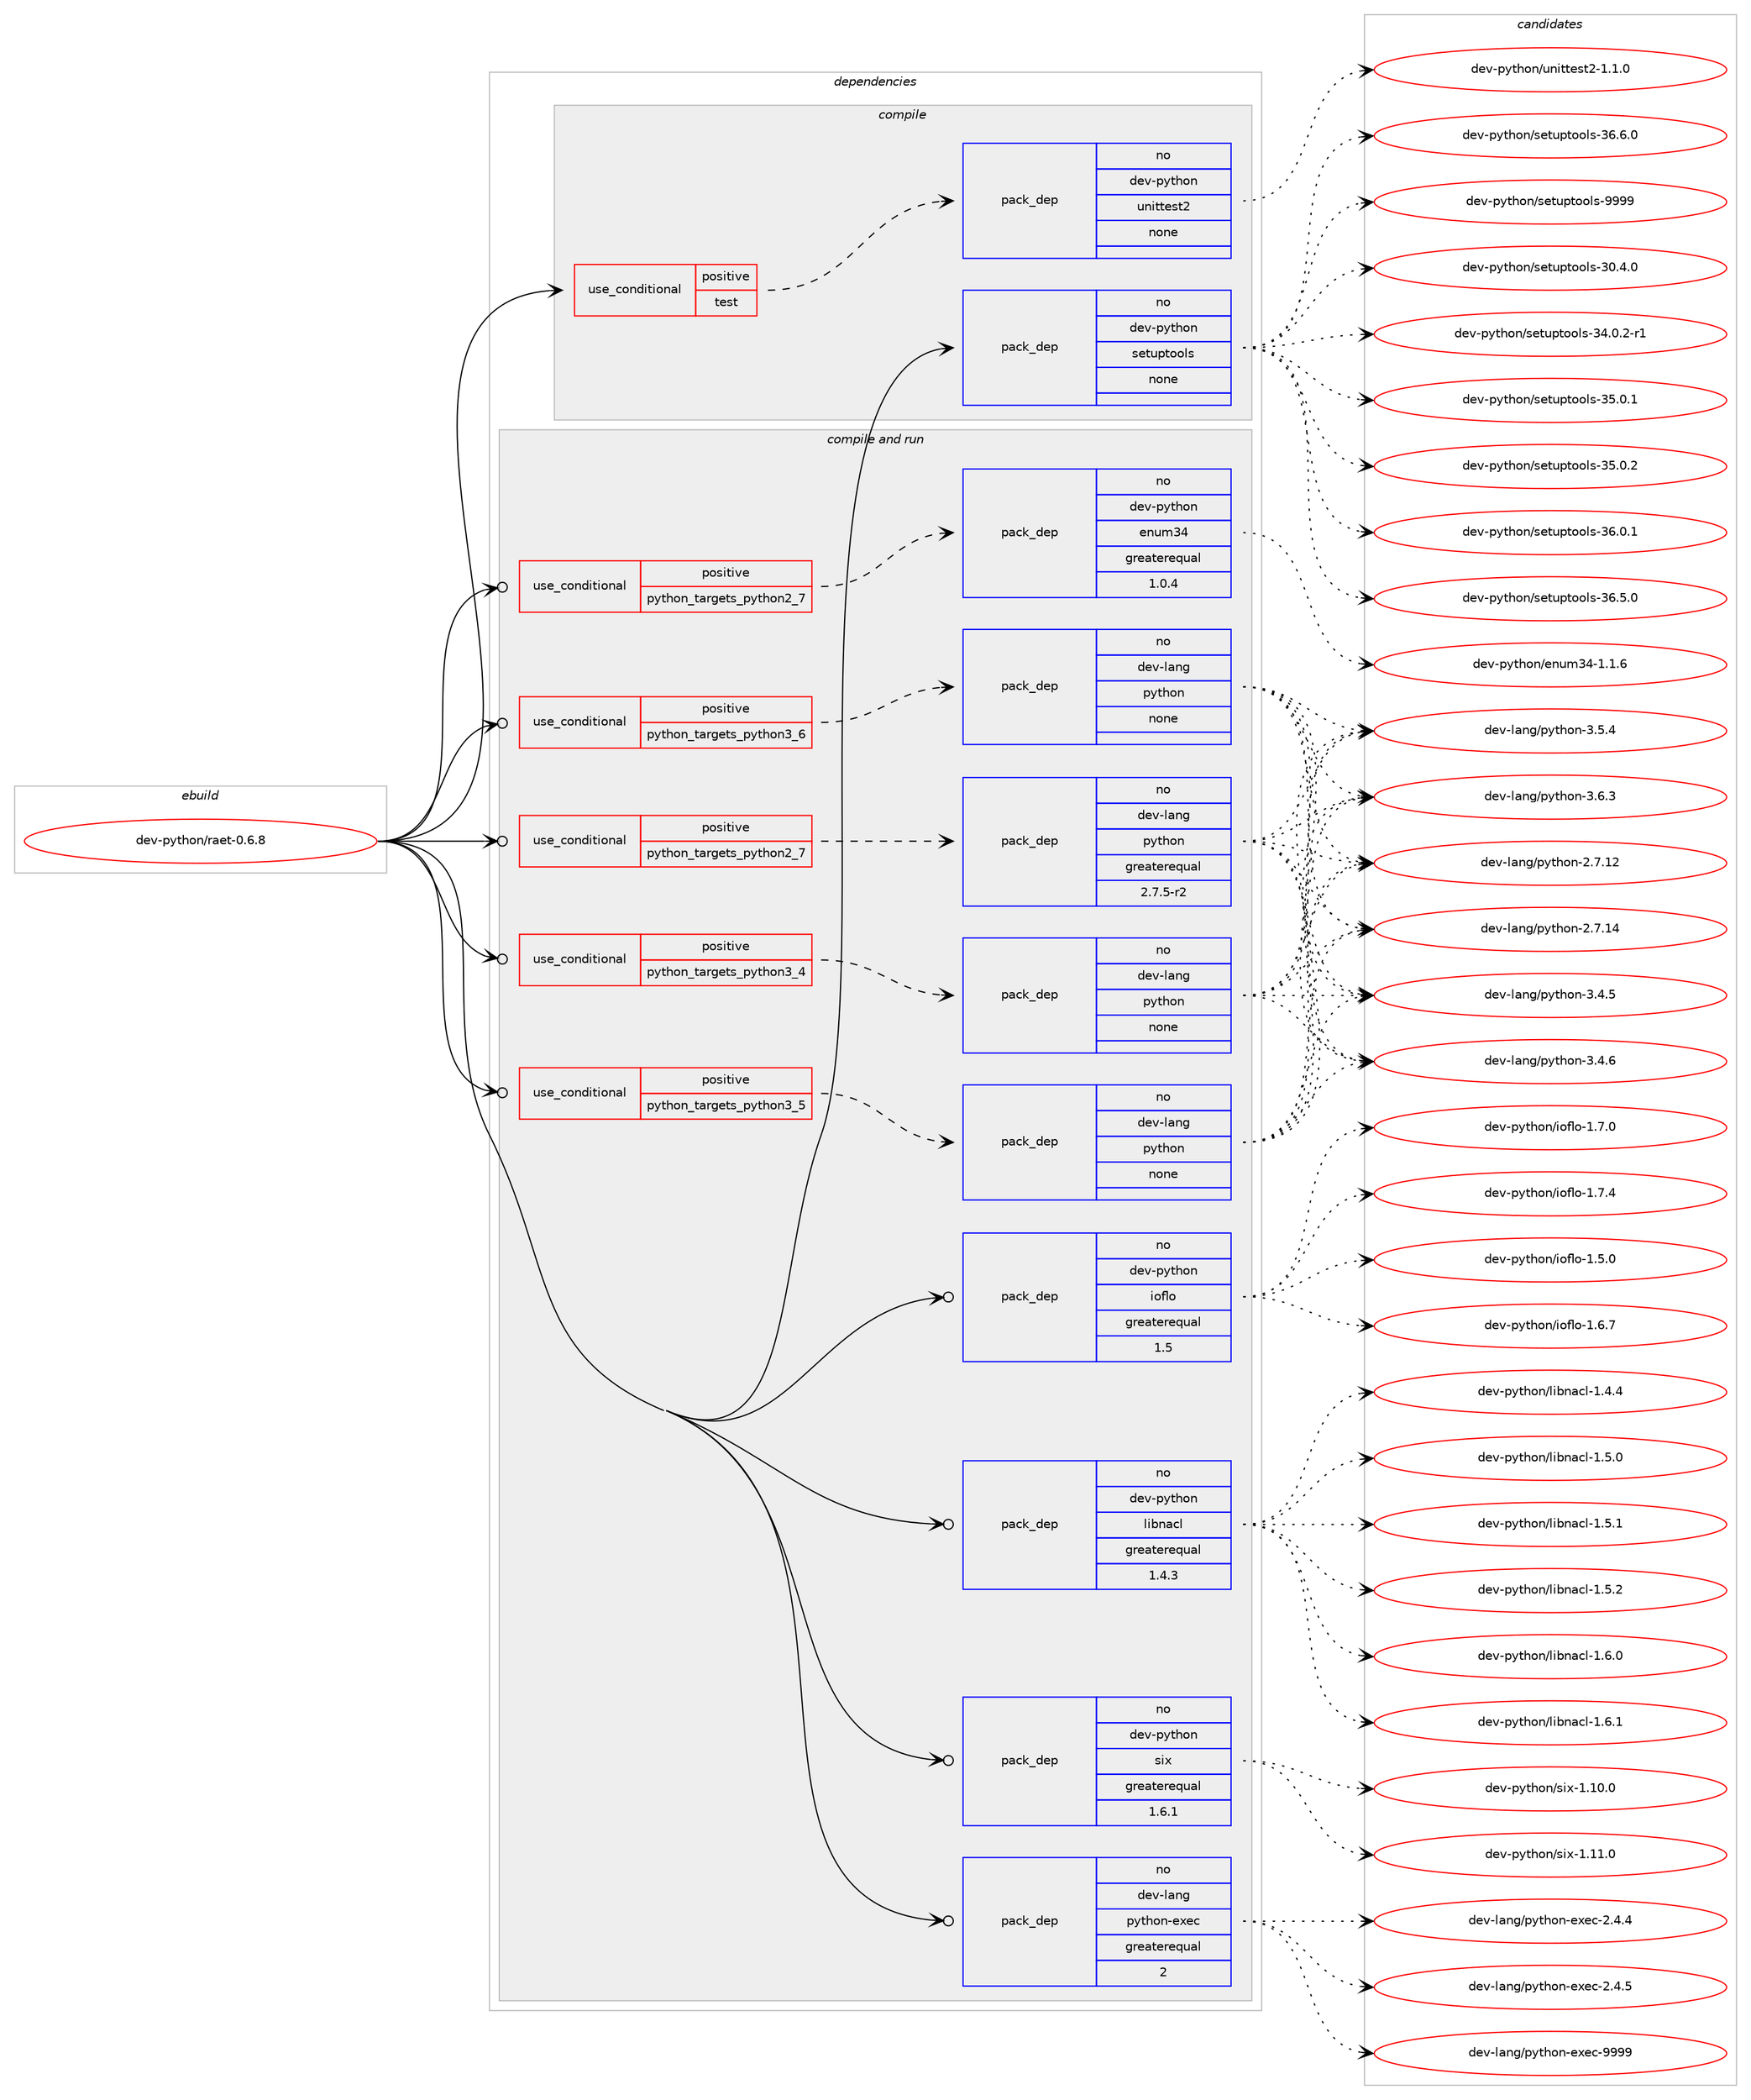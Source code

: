 digraph prolog {

# *************
# Graph options
# *************

newrank=true;
concentrate=true;
compound=true;
graph [rankdir=LR,fontname=Helvetica,fontsize=10,ranksep=1.5];#, ranksep=2.5, nodesep=0.2];
edge  [arrowhead=vee];
node  [fontname=Helvetica,fontsize=10];

# **********
# The ebuild
# **********

subgraph cluster_leftcol {
color=gray;
rank=same;
label=<<i>ebuild</i>>;
id [label="dev-python/raet-0.6.8", color=red, width=4, href="../dev-python/raet-0.6.8.svg"];
}

# ****************
# The dependencies
# ****************

subgraph cluster_midcol {
color=gray;
label=<<i>dependencies</i>>;
subgraph cluster_compile {
fillcolor="#eeeeee";
style=filled;
label=<<i>compile</i>>;
subgraph cond40748 {
dependency184623 [label=<<TABLE BORDER="0" CELLBORDER="1" CELLSPACING="0" CELLPADDING="4"><TR><TD ROWSPAN="3" CELLPADDING="10">use_conditional</TD></TR><TR><TD>positive</TD></TR><TR><TD>test</TD></TR></TABLE>>, shape=none, color=red];
subgraph pack139924 {
dependency184624 [label=<<TABLE BORDER="0" CELLBORDER="1" CELLSPACING="0" CELLPADDING="4" WIDTH="220"><TR><TD ROWSPAN="6" CELLPADDING="30">pack_dep</TD></TR><TR><TD WIDTH="110">no</TD></TR><TR><TD>dev-python</TD></TR><TR><TD>unittest2</TD></TR><TR><TD>none</TD></TR><TR><TD></TD></TR></TABLE>>, shape=none, color=blue];
}
dependency184623:e -> dependency184624:w [weight=20,style="dashed",arrowhead="vee"];
}
id:e -> dependency184623:w [weight=20,style="solid",arrowhead="vee"];
subgraph pack139925 {
dependency184625 [label=<<TABLE BORDER="0" CELLBORDER="1" CELLSPACING="0" CELLPADDING="4" WIDTH="220"><TR><TD ROWSPAN="6" CELLPADDING="30">pack_dep</TD></TR><TR><TD WIDTH="110">no</TD></TR><TR><TD>dev-python</TD></TR><TR><TD>setuptools</TD></TR><TR><TD>none</TD></TR><TR><TD></TD></TR></TABLE>>, shape=none, color=blue];
}
id:e -> dependency184625:w [weight=20,style="solid",arrowhead="vee"];
}
subgraph cluster_compileandrun {
fillcolor="#eeeeee";
style=filled;
label=<<i>compile and run</i>>;
subgraph cond40749 {
dependency184626 [label=<<TABLE BORDER="0" CELLBORDER="1" CELLSPACING="0" CELLPADDING="4"><TR><TD ROWSPAN="3" CELLPADDING="10">use_conditional</TD></TR><TR><TD>positive</TD></TR><TR><TD>python_targets_python2_7</TD></TR></TABLE>>, shape=none, color=red];
subgraph pack139926 {
dependency184627 [label=<<TABLE BORDER="0" CELLBORDER="1" CELLSPACING="0" CELLPADDING="4" WIDTH="220"><TR><TD ROWSPAN="6" CELLPADDING="30">pack_dep</TD></TR><TR><TD WIDTH="110">no</TD></TR><TR><TD>dev-lang</TD></TR><TR><TD>python</TD></TR><TR><TD>greaterequal</TD></TR><TR><TD>2.7.5-r2</TD></TR></TABLE>>, shape=none, color=blue];
}
dependency184626:e -> dependency184627:w [weight=20,style="dashed",arrowhead="vee"];
}
id:e -> dependency184626:w [weight=20,style="solid",arrowhead="odotvee"];
subgraph cond40750 {
dependency184628 [label=<<TABLE BORDER="0" CELLBORDER="1" CELLSPACING="0" CELLPADDING="4"><TR><TD ROWSPAN="3" CELLPADDING="10">use_conditional</TD></TR><TR><TD>positive</TD></TR><TR><TD>python_targets_python2_7</TD></TR></TABLE>>, shape=none, color=red];
subgraph pack139927 {
dependency184629 [label=<<TABLE BORDER="0" CELLBORDER="1" CELLSPACING="0" CELLPADDING="4" WIDTH="220"><TR><TD ROWSPAN="6" CELLPADDING="30">pack_dep</TD></TR><TR><TD WIDTH="110">no</TD></TR><TR><TD>dev-python</TD></TR><TR><TD>enum34</TD></TR><TR><TD>greaterequal</TD></TR><TR><TD>1.0.4</TD></TR></TABLE>>, shape=none, color=blue];
}
dependency184628:e -> dependency184629:w [weight=20,style="dashed",arrowhead="vee"];
}
id:e -> dependency184628:w [weight=20,style="solid",arrowhead="odotvee"];
subgraph cond40751 {
dependency184630 [label=<<TABLE BORDER="0" CELLBORDER="1" CELLSPACING="0" CELLPADDING="4"><TR><TD ROWSPAN="3" CELLPADDING="10">use_conditional</TD></TR><TR><TD>positive</TD></TR><TR><TD>python_targets_python3_4</TD></TR></TABLE>>, shape=none, color=red];
subgraph pack139928 {
dependency184631 [label=<<TABLE BORDER="0" CELLBORDER="1" CELLSPACING="0" CELLPADDING="4" WIDTH="220"><TR><TD ROWSPAN="6" CELLPADDING="30">pack_dep</TD></TR><TR><TD WIDTH="110">no</TD></TR><TR><TD>dev-lang</TD></TR><TR><TD>python</TD></TR><TR><TD>none</TD></TR><TR><TD></TD></TR></TABLE>>, shape=none, color=blue];
}
dependency184630:e -> dependency184631:w [weight=20,style="dashed",arrowhead="vee"];
}
id:e -> dependency184630:w [weight=20,style="solid",arrowhead="odotvee"];
subgraph cond40752 {
dependency184632 [label=<<TABLE BORDER="0" CELLBORDER="1" CELLSPACING="0" CELLPADDING="4"><TR><TD ROWSPAN="3" CELLPADDING="10">use_conditional</TD></TR><TR><TD>positive</TD></TR><TR><TD>python_targets_python3_5</TD></TR></TABLE>>, shape=none, color=red];
subgraph pack139929 {
dependency184633 [label=<<TABLE BORDER="0" CELLBORDER="1" CELLSPACING="0" CELLPADDING="4" WIDTH="220"><TR><TD ROWSPAN="6" CELLPADDING="30">pack_dep</TD></TR><TR><TD WIDTH="110">no</TD></TR><TR><TD>dev-lang</TD></TR><TR><TD>python</TD></TR><TR><TD>none</TD></TR><TR><TD></TD></TR></TABLE>>, shape=none, color=blue];
}
dependency184632:e -> dependency184633:w [weight=20,style="dashed",arrowhead="vee"];
}
id:e -> dependency184632:w [weight=20,style="solid",arrowhead="odotvee"];
subgraph cond40753 {
dependency184634 [label=<<TABLE BORDER="0" CELLBORDER="1" CELLSPACING="0" CELLPADDING="4"><TR><TD ROWSPAN="3" CELLPADDING="10">use_conditional</TD></TR><TR><TD>positive</TD></TR><TR><TD>python_targets_python3_6</TD></TR></TABLE>>, shape=none, color=red];
subgraph pack139930 {
dependency184635 [label=<<TABLE BORDER="0" CELLBORDER="1" CELLSPACING="0" CELLPADDING="4" WIDTH="220"><TR><TD ROWSPAN="6" CELLPADDING="30">pack_dep</TD></TR><TR><TD WIDTH="110">no</TD></TR><TR><TD>dev-lang</TD></TR><TR><TD>python</TD></TR><TR><TD>none</TD></TR><TR><TD></TD></TR></TABLE>>, shape=none, color=blue];
}
dependency184634:e -> dependency184635:w [weight=20,style="dashed",arrowhead="vee"];
}
id:e -> dependency184634:w [weight=20,style="solid",arrowhead="odotvee"];
subgraph pack139931 {
dependency184636 [label=<<TABLE BORDER="0" CELLBORDER="1" CELLSPACING="0" CELLPADDING="4" WIDTH="220"><TR><TD ROWSPAN="6" CELLPADDING="30">pack_dep</TD></TR><TR><TD WIDTH="110">no</TD></TR><TR><TD>dev-lang</TD></TR><TR><TD>python-exec</TD></TR><TR><TD>greaterequal</TD></TR><TR><TD>2</TD></TR></TABLE>>, shape=none, color=blue];
}
id:e -> dependency184636:w [weight=20,style="solid",arrowhead="odotvee"];
subgraph pack139932 {
dependency184637 [label=<<TABLE BORDER="0" CELLBORDER="1" CELLSPACING="0" CELLPADDING="4" WIDTH="220"><TR><TD ROWSPAN="6" CELLPADDING="30">pack_dep</TD></TR><TR><TD WIDTH="110">no</TD></TR><TR><TD>dev-python</TD></TR><TR><TD>ioflo</TD></TR><TR><TD>greaterequal</TD></TR><TR><TD>1.5</TD></TR></TABLE>>, shape=none, color=blue];
}
id:e -> dependency184637:w [weight=20,style="solid",arrowhead="odotvee"];
subgraph pack139933 {
dependency184638 [label=<<TABLE BORDER="0" CELLBORDER="1" CELLSPACING="0" CELLPADDING="4" WIDTH="220"><TR><TD ROWSPAN="6" CELLPADDING="30">pack_dep</TD></TR><TR><TD WIDTH="110">no</TD></TR><TR><TD>dev-python</TD></TR><TR><TD>libnacl</TD></TR><TR><TD>greaterequal</TD></TR><TR><TD>1.4.3</TD></TR></TABLE>>, shape=none, color=blue];
}
id:e -> dependency184638:w [weight=20,style="solid",arrowhead="odotvee"];
subgraph pack139934 {
dependency184639 [label=<<TABLE BORDER="0" CELLBORDER="1" CELLSPACING="0" CELLPADDING="4" WIDTH="220"><TR><TD ROWSPAN="6" CELLPADDING="30">pack_dep</TD></TR><TR><TD WIDTH="110">no</TD></TR><TR><TD>dev-python</TD></TR><TR><TD>six</TD></TR><TR><TD>greaterequal</TD></TR><TR><TD>1.6.1</TD></TR></TABLE>>, shape=none, color=blue];
}
id:e -> dependency184639:w [weight=20,style="solid",arrowhead="odotvee"];
}
subgraph cluster_run {
fillcolor="#eeeeee";
style=filled;
label=<<i>run</i>>;
}
}

# **************
# The candidates
# **************

subgraph cluster_choices {
rank=same;
color=gray;
label=<<i>candidates</i>>;

subgraph choice139924 {
color=black;
nodesep=1;
choice100101118451121211161041111104711711010511611610111511650454946494648 [label="dev-python/unittest2-1.1.0", color=red, width=4,href="../dev-python/unittest2-1.1.0.svg"];
dependency184624:e -> choice100101118451121211161041111104711711010511611610111511650454946494648:w [style=dotted,weight="100"];
}
subgraph choice139925 {
color=black;
nodesep=1;
choice100101118451121211161041111104711510111611711211611111110811545514846524648 [label="dev-python/setuptools-30.4.0", color=red, width=4,href="../dev-python/setuptools-30.4.0.svg"];
choice1001011184511212111610411111047115101116117112116111111108115455152464846504511449 [label="dev-python/setuptools-34.0.2-r1", color=red, width=4,href="../dev-python/setuptools-34.0.2-r1.svg"];
choice100101118451121211161041111104711510111611711211611111110811545515346484649 [label="dev-python/setuptools-35.0.1", color=red, width=4,href="../dev-python/setuptools-35.0.1.svg"];
choice100101118451121211161041111104711510111611711211611111110811545515346484650 [label="dev-python/setuptools-35.0.2", color=red, width=4,href="../dev-python/setuptools-35.0.2.svg"];
choice100101118451121211161041111104711510111611711211611111110811545515446484649 [label="dev-python/setuptools-36.0.1", color=red, width=4,href="../dev-python/setuptools-36.0.1.svg"];
choice100101118451121211161041111104711510111611711211611111110811545515446534648 [label="dev-python/setuptools-36.5.0", color=red, width=4,href="../dev-python/setuptools-36.5.0.svg"];
choice100101118451121211161041111104711510111611711211611111110811545515446544648 [label="dev-python/setuptools-36.6.0", color=red, width=4,href="../dev-python/setuptools-36.6.0.svg"];
choice10010111845112121116104111110471151011161171121161111111081154557575757 [label="dev-python/setuptools-9999", color=red, width=4,href="../dev-python/setuptools-9999.svg"];
dependency184625:e -> choice100101118451121211161041111104711510111611711211611111110811545514846524648:w [style=dotted,weight="100"];
dependency184625:e -> choice1001011184511212111610411111047115101116117112116111111108115455152464846504511449:w [style=dotted,weight="100"];
dependency184625:e -> choice100101118451121211161041111104711510111611711211611111110811545515346484649:w [style=dotted,weight="100"];
dependency184625:e -> choice100101118451121211161041111104711510111611711211611111110811545515346484650:w [style=dotted,weight="100"];
dependency184625:e -> choice100101118451121211161041111104711510111611711211611111110811545515446484649:w [style=dotted,weight="100"];
dependency184625:e -> choice100101118451121211161041111104711510111611711211611111110811545515446534648:w [style=dotted,weight="100"];
dependency184625:e -> choice100101118451121211161041111104711510111611711211611111110811545515446544648:w [style=dotted,weight="100"];
dependency184625:e -> choice10010111845112121116104111110471151011161171121161111111081154557575757:w [style=dotted,weight="100"];
}
subgraph choice139926 {
color=black;
nodesep=1;
choice10010111845108971101034711212111610411111045504655464950 [label="dev-lang/python-2.7.12", color=red, width=4,href="../dev-lang/python-2.7.12.svg"];
choice10010111845108971101034711212111610411111045504655464952 [label="dev-lang/python-2.7.14", color=red, width=4,href="../dev-lang/python-2.7.14.svg"];
choice100101118451089711010347112121116104111110455146524653 [label="dev-lang/python-3.4.5", color=red, width=4,href="../dev-lang/python-3.4.5.svg"];
choice100101118451089711010347112121116104111110455146524654 [label="dev-lang/python-3.4.6", color=red, width=4,href="../dev-lang/python-3.4.6.svg"];
choice100101118451089711010347112121116104111110455146534652 [label="dev-lang/python-3.5.4", color=red, width=4,href="../dev-lang/python-3.5.4.svg"];
choice100101118451089711010347112121116104111110455146544651 [label="dev-lang/python-3.6.3", color=red, width=4,href="../dev-lang/python-3.6.3.svg"];
dependency184627:e -> choice10010111845108971101034711212111610411111045504655464950:w [style=dotted,weight="100"];
dependency184627:e -> choice10010111845108971101034711212111610411111045504655464952:w [style=dotted,weight="100"];
dependency184627:e -> choice100101118451089711010347112121116104111110455146524653:w [style=dotted,weight="100"];
dependency184627:e -> choice100101118451089711010347112121116104111110455146524654:w [style=dotted,weight="100"];
dependency184627:e -> choice100101118451089711010347112121116104111110455146534652:w [style=dotted,weight="100"];
dependency184627:e -> choice100101118451089711010347112121116104111110455146544651:w [style=dotted,weight="100"];
}
subgraph choice139927 {
color=black;
nodesep=1;
choice10010111845112121116104111110471011101171095152454946494654 [label="dev-python/enum34-1.1.6", color=red, width=4,href="../dev-python/enum34-1.1.6.svg"];
dependency184629:e -> choice10010111845112121116104111110471011101171095152454946494654:w [style=dotted,weight="100"];
}
subgraph choice139928 {
color=black;
nodesep=1;
choice10010111845108971101034711212111610411111045504655464950 [label="dev-lang/python-2.7.12", color=red, width=4,href="../dev-lang/python-2.7.12.svg"];
choice10010111845108971101034711212111610411111045504655464952 [label="dev-lang/python-2.7.14", color=red, width=4,href="../dev-lang/python-2.7.14.svg"];
choice100101118451089711010347112121116104111110455146524653 [label="dev-lang/python-3.4.5", color=red, width=4,href="../dev-lang/python-3.4.5.svg"];
choice100101118451089711010347112121116104111110455146524654 [label="dev-lang/python-3.4.6", color=red, width=4,href="../dev-lang/python-3.4.6.svg"];
choice100101118451089711010347112121116104111110455146534652 [label="dev-lang/python-3.5.4", color=red, width=4,href="../dev-lang/python-3.5.4.svg"];
choice100101118451089711010347112121116104111110455146544651 [label="dev-lang/python-3.6.3", color=red, width=4,href="../dev-lang/python-3.6.3.svg"];
dependency184631:e -> choice10010111845108971101034711212111610411111045504655464950:w [style=dotted,weight="100"];
dependency184631:e -> choice10010111845108971101034711212111610411111045504655464952:w [style=dotted,weight="100"];
dependency184631:e -> choice100101118451089711010347112121116104111110455146524653:w [style=dotted,weight="100"];
dependency184631:e -> choice100101118451089711010347112121116104111110455146524654:w [style=dotted,weight="100"];
dependency184631:e -> choice100101118451089711010347112121116104111110455146534652:w [style=dotted,weight="100"];
dependency184631:e -> choice100101118451089711010347112121116104111110455146544651:w [style=dotted,weight="100"];
}
subgraph choice139929 {
color=black;
nodesep=1;
choice10010111845108971101034711212111610411111045504655464950 [label="dev-lang/python-2.7.12", color=red, width=4,href="../dev-lang/python-2.7.12.svg"];
choice10010111845108971101034711212111610411111045504655464952 [label="dev-lang/python-2.7.14", color=red, width=4,href="../dev-lang/python-2.7.14.svg"];
choice100101118451089711010347112121116104111110455146524653 [label="dev-lang/python-3.4.5", color=red, width=4,href="../dev-lang/python-3.4.5.svg"];
choice100101118451089711010347112121116104111110455146524654 [label="dev-lang/python-3.4.6", color=red, width=4,href="../dev-lang/python-3.4.6.svg"];
choice100101118451089711010347112121116104111110455146534652 [label="dev-lang/python-3.5.4", color=red, width=4,href="../dev-lang/python-3.5.4.svg"];
choice100101118451089711010347112121116104111110455146544651 [label="dev-lang/python-3.6.3", color=red, width=4,href="../dev-lang/python-3.6.3.svg"];
dependency184633:e -> choice10010111845108971101034711212111610411111045504655464950:w [style=dotted,weight="100"];
dependency184633:e -> choice10010111845108971101034711212111610411111045504655464952:w [style=dotted,weight="100"];
dependency184633:e -> choice100101118451089711010347112121116104111110455146524653:w [style=dotted,weight="100"];
dependency184633:e -> choice100101118451089711010347112121116104111110455146524654:w [style=dotted,weight="100"];
dependency184633:e -> choice100101118451089711010347112121116104111110455146534652:w [style=dotted,weight="100"];
dependency184633:e -> choice100101118451089711010347112121116104111110455146544651:w [style=dotted,weight="100"];
}
subgraph choice139930 {
color=black;
nodesep=1;
choice10010111845108971101034711212111610411111045504655464950 [label="dev-lang/python-2.7.12", color=red, width=4,href="../dev-lang/python-2.7.12.svg"];
choice10010111845108971101034711212111610411111045504655464952 [label="dev-lang/python-2.7.14", color=red, width=4,href="../dev-lang/python-2.7.14.svg"];
choice100101118451089711010347112121116104111110455146524653 [label="dev-lang/python-3.4.5", color=red, width=4,href="../dev-lang/python-3.4.5.svg"];
choice100101118451089711010347112121116104111110455146524654 [label="dev-lang/python-3.4.6", color=red, width=4,href="../dev-lang/python-3.4.6.svg"];
choice100101118451089711010347112121116104111110455146534652 [label="dev-lang/python-3.5.4", color=red, width=4,href="../dev-lang/python-3.5.4.svg"];
choice100101118451089711010347112121116104111110455146544651 [label="dev-lang/python-3.6.3", color=red, width=4,href="../dev-lang/python-3.6.3.svg"];
dependency184635:e -> choice10010111845108971101034711212111610411111045504655464950:w [style=dotted,weight="100"];
dependency184635:e -> choice10010111845108971101034711212111610411111045504655464952:w [style=dotted,weight="100"];
dependency184635:e -> choice100101118451089711010347112121116104111110455146524653:w [style=dotted,weight="100"];
dependency184635:e -> choice100101118451089711010347112121116104111110455146524654:w [style=dotted,weight="100"];
dependency184635:e -> choice100101118451089711010347112121116104111110455146534652:w [style=dotted,weight="100"];
dependency184635:e -> choice100101118451089711010347112121116104111110455146544651:w [style=dotted,weight="100"];
}
subgraph choice139931 {
color=black;
nodesep=1;
choice1001011184510897110103471121211161041111104510112010199455046524652 [label="dev-lang/python-exec-2.4.4", color=red, width=4,href="../dev-lang/python-exec-2.4.4.svg"];
choice1001011184510897110103471121211161041111104510112010199455046524653 [label="dev-lang/python-exec-2.4.5", color=red, width=4,href="../dev-lang/python-exec-2.4.5.svg"];
choice10010111845108971101034711212111610411111045101120101994557575757 [label="dev-lang/python-exec-9999", color=red, width=4,href="../dev-lang/python-exec-9999.svg"];
dependency184636:e -> choice1001011184510897110103471121211161041111104510112010199455046524652:w [style=dotted,weight="100"];
dependency184636:e -> choice1001011184510897110103471121211161041111104510112010199455046524653:w [style=dotted,weight="100"];
dependency184636:e -> choice10010111845108971101034711212111610411111045101120101994557575757:w [style=dotted,weight="100"];
}
subgraph choice139932 {
color=black;
nodesep=1;
choice1001011184511212111610411111047105111102108111454946534648 [label="dev-python/ioflo-1.5.0", color=red, width=4,href="../dev-python/ioflo-1.5.0.svg"];
choice1001011184511212111610411111047105111102108111454946544655 [label="dev-python/ioflo-1.6.7", color=red, width=4,href="../dev-python/ioflo-1.6.7.svg"];
choice1001011184511212111610411111047105111102108111454946554648 [label="dev-python/ioflo-1.7.0", color=red, width=4,href="../dev-python/ioflo-1.7.0.svg"];
choice1001011184511212111610411111047105111102108111454946554652 [label="dev-python/ioflo-1.7.4", color=red, width=4,href="../dev-python/ioflo-1.7.4.svg"];
dependency184637:e -> choice1001011184511212111610411111047105111102108111454946534648:w [style=dotted,weight="100"];
dependency184637:e -> choice1001011184511212111610411111047105111102108111454946544655:w [style=dotted,weight="100"];
dependency184637:e -> choice1001011184511212111610411111047105111102108111454946554648:w [style=dotted,weight="100"];
dependency184637:e -> choice1001011184511212111610411111047105111102108111454946554652:w [style=dotted,weight="100"];
}
subgraph choice139933 {
color=black;
nodesep=1;
choice1001011184511212111610411111047108105981109799108454946524652 [label="dev-python/libnacl-1.4.4", color=red, width=4,href="../dev-python/libnacl-1.4.4.svg"];
choice1001011184511212111610411111047108105981109799108454946534648 [label="dev-python/libnacl-1.5.0", color=red, width=4,href="../dev-python/libnacl-1.5.0.svg"];
choice1001011184511212111610411111047108105981109799108454946534649 [label="dev-python/libnacl-1.5.1", color=red, width=4,href="../dev-python/libnacl-1.5.1.svg"];
choice1001011184511212111610411111047108105981109799108454946534650 [label="dev-python/libnacl-1.5.2", color=red, width=4,href="../dev-python/libnacl-1.5.2.svg"];
choice1001011184511212111610411111047108105981109799108454946544648 [label="dev-python/libnacl-1.6.0", color=red, width=4,href="../dev-python/libnacl-1.6.0.svg"];
choice1001011184511212111610411111047108105981109799108454946544649 [label="dev-python/libnacl-1.6.1", color=red, width=4,href="../dev-python/libnacl-1.6.1.svg"];
dependency184638:e -> choice1001011184511212111610411111047108105981109799108454946524652:w [style=dotted,weight="100"];
dependency184638:e -> choice1001011184511212111610411111047108105981109799108454946534648:w [style=dotted,weight="100"];
dependency184638:e -> choice1001011184511212111610411111047108105981109799108454946534649:w [style=dotted,weight="100"];
dependency184638:e -> choice1001011184511212111610411111047108105981109799108454946534650:w [style=dotted,weight="100"];
dependency184638:e -> choice1001011184511212111610411111047108105981109799108454946544648:w [style=dotted,weight="100"];
dependency184638:e -> choice1001011184511212111610411111047108105981109799108454946544649:w [style=dotted,weight="100"];
}
subgraph choice139934 {
color=black;
nodesep=1;
choice100101118451121211161041111104711510512045494649484648 [label="dev-python/six-1.10.0", color=red, width=4,href="../dev-python/six-1.10.0.svg"];
choice100101118451121211161041111104711510512045494649494648 [label="dev-python/six-1.11.0", color=red, width=4,href="../dev-python/six-1.11.0.svg"];
dependency184639:e -> choice100101118451121211161041111104711510512045494649484648:w [style=dotted,weight="100"];
dependency184639:e -> choice100101118451121211161041111104711510512045494649494648:w [style=dotted,weight="100"];
}
}

}
